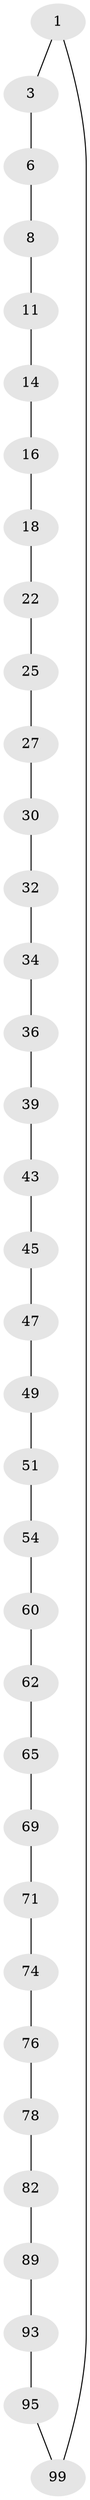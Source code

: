 // original degree distribution, {2: 1.0}
// Generated by graph-tools (version 1.1) at 2025/20/03/04/25 18:20:21]
// undirected, 35 vertices, 35 edges
graph export_dot {
graph [start="1"]
  node [color=gray90,style=filled];
  1 [super="+100+2"];
  3 [super="+4"];
  6 [super="+7"];
  8 [super="+9"];
  11 [super="+12"];
  14 [super="+15"];
  16 [super="+17"];
  18 [super="+19"];
  22 [super="+23"];
  25 [super="+26"];
  27 [super="+28"];
  30 [super="+31"];
  32 [super="+33"];
  34 [super="+35"];
  36 [super="+37"];
  39 [super="+40"];
  43 [super="+44"];
  45 [super="+46"];
  47 [super="+48"];
  49 [super="+50"];
  51 [super="+52"];
  54 [super="+55"];
  60 [super="+61"];
  62 [super="+63"];
  65 [super="+66"];
  69 [super="+70"];
  71 [super="+72"];
  74 [super="+75"];
  76 [super="+77"];
  78 [super="+79"];
  82 [super="+83"];
  89 [super="+90"];
  93 [super="+94"];
  95 [super="+96"];
  99;
  1 -- 99;
  1 -- 3;
  3 -- 6;
  6 -- 8;
  8 -- 11;
  11 -- 14;
  14 -- 16;
  16 -- 18;
  18 -- 22;
  22 -- 25;
  25 -- 27;
  27 -- 30;
  30 -- 32;
  32 -- 34;
  34 -- 36;
  36 -- 39;
  39 -- 43;
  43 -- 45;
  45 -- 47;
  47 -- 49;
  49 -- 51;
  51 -- 54;
  54 -- 60;
  60 -- 62;
  62 -- 65;
  65 -- 69;
  69 -- 71;
  71 -- 74;
  74 -- 76;
  76 -- 78;
  78 -- 82;
  82 -- 89;
  89 -- 93;
  93 -- 95;
  95 -- 99;
}

